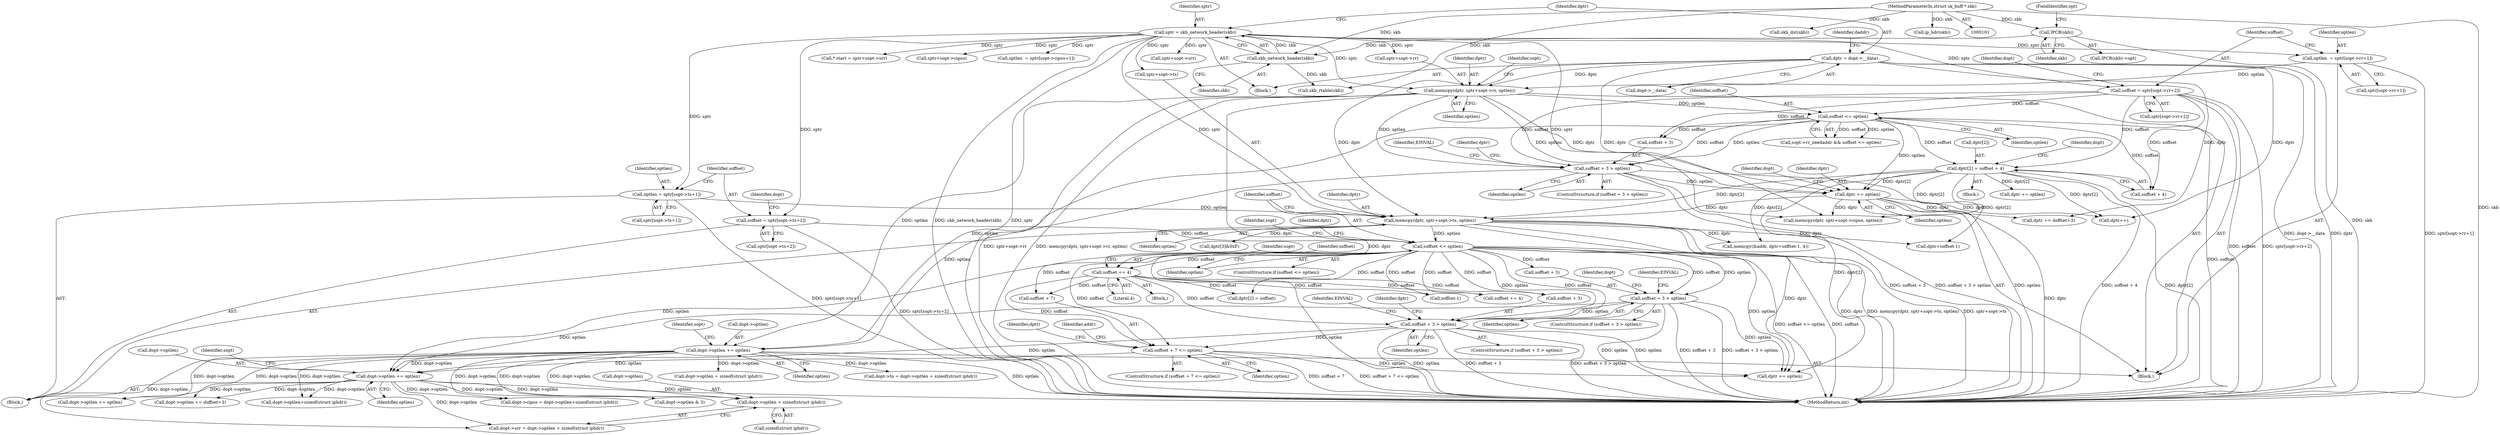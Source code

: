 digraph "0_linux_f6d8bd051c391c1c0458a30b2a7abcd939329259_16@API" {
"1000540" [label="(Call,dopt->optlen + sizeof(struct iphdr))"];
"1000382" [label="(Call,dopt->optlen += optlen)"];
"1000306" [label="(Call,soffset + 3 > optlen)"];
"1000297" [label="(Call,soffset += 4)"];
"1000274" [label="(Call,soffset <= optlen)"];
"1000246" [label="(Call,soffset = sptr[sopt->ts+2])"];
"1000138" [label="(Call,sptr = skb_network_header(skb))"];
"1000140" [label="(Call,skb_network_header(skb))"];
"1000121" [label="(Call,IPCB(skb))"];
"1000103" [label="(MethodParameterIn,struct sk_buff * skb)"];
"1000265" [label="(Call,memcpy(dptr, sptr+sopt->ts, optlen))"];
"1000224" [label="(Call,dptr += optlen)"];
"1000199" [label="(Call,soffset <= optlen)"];
"1000167" [label="(Call,soffset = sptr[sopt->rr+2])"];
"1000186" [label="(Call,memcpy(dptr, sptr+sopt->rr, optlen))"];
"1000142" [label="(Call,dptr = dopt->__data)"];
"1000158" [label="(Call,optlen  = sptr[sopt->rr+1])"];
"1000204" [label="(Call,soffset + 3 > optlen)"];
"1000212" [label="(Call,dptr[2] = soffset + 4)"];
"1000237" [label="(Call,optlen = sptr[sopt->ts+1])"];
"1000284" [label="(Call,soffset + 3 > optlen)"];
"1000339" [label="(Call,soffset + 7 <= optlen)"];
"1000227" [label="(Call,dopt->optlen += optlen)"];
"1000265" [label="(Call,memcpy(dptr, sptr+sopt->ts, optlen))"];
"1000382" [label="(Call,dopt->optlen += optlen)"];
"1000274" [label="(Call,soffset <= optlen)"];
"1000199" [label="(Call,soffset <= optlen)"];
"1000340" [label="(Call,soffset + 7)"];
"1000197" [label="(Identifier,sopt)"];
"1000288" [label="(Identifier,optlen)"];
"1000298" [label="(Identifier,soffset)"];
"1000120" [label="(Call,IPCB(skb)->opt)"];
"1000595" [label="(Call,dopt->optlen += optlen)"];
"1000376" [label="(Identifier,dptr)"];
"1000187" [label="(Identifier,dptr)"];
"1000383" [label="(Call,dopt->optlen)"];
"1000158" [label="(Call,optlen  = sptr[sopt->rr+1])"];
"1000586" [label="(Call,sptr+sopt->cipso)"];
"1000313" [label="(Identifier,EINVAL)"];
"1000360" [label="(Call,skb_dst(skb))"];
"1000601" [label="(Call,dopt->optlen & 3)"];
"1000139" [label="(Identifier,sptr)"];
"1000122" [label="(Identifier,skb)"];
"1000103" [label="(MethodParameterIn,struct sk_buff * skb)"];
"1000104" [label="(Block,)"];
"1000188" [label="(Call,sptr+sopt->rr)"];
"1000285" [label="(Call,soffset + 3)"];
"1000226" [label="(Identifier,optlen)"];
"1000307" [label="(Call,soffset + 3)"];
"1000204" [label="(Call,soffset + 3 > optlen)"];
"1000302" [label="(Identifier,sopt)"];
"1000478" [label="(Call,ip_hdr(skb))"];
"1000297" [label="(Call,soffset += 4)"];
"1000144" [label="(Call,dopt->__data)"];
"1000565" [label="(Call,optlen  = sptr[sopt->cipso+1])"];
"1000266" [label="(Identifier,dptr)"];
"1000275" [label="(Identifier,soffset)"];
"1000212" [label="(Call,dptr[2] = soffset + 4)"];
"1000205" [label="(Call,soffset + 3)"];
"1000236" [label="(Block,)"];
"1000178" [label="(Identifier,dopt)"];
"1000255" [label="(Call,dopt->ts = dopt->optlen + sizeof(struct iphdr))"];
"1000346" [label="(Call,memcpy(&addr, dptr+soffset-1, 4))"];
"1000536" [label="(Call,dopt->srr = dopt->optlen + sizeof(struct iphdr))"];
"1000541" [label="(Call,dopt->optlen)"];
"1000531" [label="(Call,dptr += doffset+3)"];
"1000150" [label="(Call,skb_rtable(skb))"];
"1000389" [label="(Identifier,sopt)"];
"1000227" [label="(Call,dopt->optlen += optlen)"];
"1000200" [label="(Identifier,soffset)"];
"1000349" [label="(Call,dptr+soffset-1)"];
"1000216" [label="(Call,soffset + 4)"];
"1000159" [label="(Identifier,optlen)"];
"1000546" [label="(Call,dopt->optlen += doffset+3)"];
"1000246" [label="(Call,soffset = sptr[sopt->ts+2])"];
"1000238" [label="(Identifier,optlen)"];
"1000224" [label="(Call,dptr += optlen)"];
"1000231" [label="(Identifier,optlen)"];
"1000259" [label="(Call,dopt->optlen + sizeof(struct iphdr))"];
"1000618" [label="(MethodReturn,int)"];
"1000280" [label="(Identifier,sopt)"];
"1000201" [label="(Identifier,optlen)"];
"1000234" [label="(Identifier,sopt)"];
"1000351" [label="(Call,soffset-1)"];
"1000393" [label="(Call,* start = sptr+sopt->srr)"];
"1000169" [label="(Call,sptr[sopt->rr+2])"];
"1000143" [label="(Identifier,dptr)"];
"1000160" [label="(Call,sptr[sopt->rr+1])"];
"1000386" [label="(Identifier,optlen)"];
"1000140" [label="(Call,skb_network_header(skb))"];
"1000142" [label="(Call,dptr = dopt->__data)"];
"1000395" [label="(Call,sptr+sopt->srr)"];
"1000221" [label="(Identifier,dopt)"];
"1000299" [label="(Literal,4)"];
"1000237" [label="(Call,optlen = sptr[sopt->ts+1])"];
"1000380" [label="(Identifier,dptr)"];
"1000578" [label="(Call,dopt->optlen+sizeof(struct iphdr))"];
"1000141" [label="(Identifier,skb)"];
"1000193" [label="(Identifier,optlen)"];
"1000379" [label="(Call,dptr += optlen)"];
"1000328" [label="(Call,soffset += 4)"];
"1000276" [label="(Identifier,optlen)"];
"1000186" [label="(Call,memcpy(dptr, sptr+sopt->rr, optlen))"];
"1000208" [label="(Identifier,optlen)"];
"1000257" [label="(Identifier,dopt)"];
"1000211" [label="(Identifier,EINVAL)"];
"1000272" [label="(Identifier,optlen)"];
"1000294" [label="(Identifier,dopt)"];
"1000239" [label="(Call,sptr[sopt->ts+1])"];
"1000310" [label="(Identifier,optlen)"];
"1000195" [label="(Call,sopt->rr_needaddr && soffset <= optlen)"];
"1000348" [label="(Identifier,addr)"];
"1000214" [label="(Identifier,dptr)"];
"1000609" [label="(Call,dptr++)"];
"1000203" [label="(ControlStructure,if (soffset + 3 > optlen))"];
"1000574" [label="(Call,dopt->cipso = dopt->optlen+sizeof(struct iphdr))"];
"1000316" [label="(Call,dptr[3]&0xF)"];
"1000584" [label="(Call,memcpy(dptr, sptr+sopt->cipso, optlen))"];
"1000202" [label="(Block,)"];
"1000248" [label="(Call,sptr[sopt->ts+2])"];
"1000338" [label="(ControlStructure,if (soffset + 7 <= optlen))"];
"1000305" [label="(ControlStructure,if (soffset + 3 > optlen))"];
"1000343" [label="(Identifier,optlen)"];
"1000247" [label="(Identifier,soffset)"];
"1000283" [label="(ControlStructure,if (soffset + 3 > optlen))"];
"1000138" [label="(Call,sptr = skb_network_header(skb))"];
"1000267" [label="(Call,sptr+sopt->ts)"];
"1000291" [label="(Identifier,EINVAL)"];
"1000157" [label="(Block,)"];
"1000167" [label="(Call,soffset = sptr[sopt->rr+2])"];
"1000225" [label="(Identifier,dptr)"];
"1000284" [label="(Call,soffset + 3 > optlen)"];
"1000213" [label="(Call,dptr[2])"];
"1000123" [label="(FieldIdentifier,opt)"];
"1000168" [label="(Identifier,soffset)"];
"1000318" [label="(Identifier,dptr)"];
"1000540" [label="(Call,dopt->optlen + sizeof(struct iphdr))"];
"1000306" [label="(Call,soffset + 3 > optlen)"];
"1000282" [label="(Block,)"];
"1000339" [label="(Call,soffset + 7 <= optlen)"];
"1000544" [label="(Call,sizeof(struct iphdr))"];
"1000592" [label="(Call,dptr += optlen)"];
"1000273" [label="(ControlStructure,if (soffset <= optlen))"];
"1000228" [label="(Call,dopt->optlen)"];
"1000148" [label="(Identifier,daddr)"];
"1000229" [label="(Identifier,dopt)"];
"1000374" [label="(Call,dptr[2] = soffset)"];
"1000121" [label="(Call,IPCB(skb))"];
"1000540" -> "1000536"  [label="AST: "];
"1000540" -> "1000544"  [label="CFG: "];
"1000541" -> "1000540"  [label="AST: "];
"1000544" -> "1000540"  [label="AST: "];
"1000536" -> "1000540"  [label="CFG: "];
"1000382" -> "1000540"  [label="DDG: dopt->optlen"];
"1000227" -> "1000540"  [label="DDG: dopt->optlen"];
"1000382" -> "1000236"  [label="AST: "];
"1000382" -> "1000386"  [label="CFG: "];
"1000383" -> "1000382"  [label="AST: "];
"1000386" -> "1000382"  [label="AST: "];
"1000389" -> "1000382"  [label="CFG: "];
"1000382" -> "1000618"  [label="DDG: optlen"];
"1000306" -> "1000382"  [label="DDG: optlen"];
"1000339" -> "1000382"  [label="DDG: optlen"];
"1000274" -> "1000382"  [label="DDG: optlen"];
"1000284" -> "1000382"  [label="DDG: optlen"];
"1000227" -> "1000382"  [label="DDG: dopt->optlen"];
"1000382" -> "1000536"  [label="DDG: dopt->optlen"];
"1000382" -> "1000546"  [label="DDG: dopt->optlen"];
"1000382" -> "1000574"  [label="DDG: dopt->optlen"];
"1000382" -> "1000578"  [label="DDG: dopt->optlen"];
"1000382" -> "1000595"  [label="DDG: dopt->optlen"];
"1000382" -> "1000601"  [label="DDG: dopt->optlen"];
"1000306" -> "1000305"  [label="AST: "];
"1000306" -> "1000310"  [label="CFG: "];
"1000307" -> "1000306"  [label="AST: "];
"1000310" -> "1000306"  [label="AST: "];
"1000313" -> "1000306"  [label="CFG: "];
"1000318" -> "1000306"  [label="CFG: "];
"1000306" -> "1000618"  [label="DDG: optlen"];
"1000306" -> "1000618"  [label="DDG: soffset + 3"];
"1000306" -> "1000618"  [label="DDG: soffset + 3 > optlen"];
"1000297" -> "1000306"  [label="DDG: soffset"];
"1000274" -> "1000306"  [label="DDG: soffset"];
"1000274" -> "1000306"  [label="DDG: optlen"];
"1000284" -> "1000306"  [label="DDG: optlen"];
"1000306" -> "1000339"  [label="DDG: optlen"];
"1000306" -> "1000379"  [label="DDG: optlen"];
"1000297" -> "1000282"  [label="AST: "];
"1000297" -> "1000299"  [label="CFG: "];
"1000298" -> "1000297"  [label="AST: "];
"1000299" -> "1000297"  [label="AST: "];
"1000302" -> "1000297"  [label="CFG: "];
"1000274" -> "1000297"  [label="DDG: soffset"];
"1000297" -> "1000307"  [label="DDG: soffset"];
"1000297" -> "1000328"  [label="DDG: soffset"];
"1000297" -> "1000339"  [label="DDG: soffset"];
"1000297" -> "1000340"  [label="DDG: soffset"];
"1000297" -> "1000351"  [label="DDG: soffset"];
"1000297" -> "1000374"  [label="DDG: soffset"];
"1000274" -> "1000273"  [label="AST: "];
"1000274" -> "1000276"  [label="CFG: "];
"1000275" -> "1000274"  [label="AST: "];
"1000276" -> "1000274"  [label="AST: "];
"1000280" -> "1000274"  [label="CFG: "];
"1000380" -> "1000274"  [label="CFG: "];
"1000274" -> "1000618"  [label="DDG: soffset"];
"1000274" -> "1000618"  [label="DDG: soffset <= optlen"];
"1000246" -> "1000274"  [label="DDG: soffset"];
"1000265" -> "1000274"  [label="DDG: optlen"];
"1000274" -> "1000284"  [label="DDG: soffset"];
"1000274" -> "1000284"  [label="DDG: optlen"];
"1000274" -> "1000285"  [label="DDG: soffset"];
"1000274" -> "1000307"  [label="DDG: soffset"];
"1000274" -> "1000328"  [label="DDG: soffset"];
"1000274" -> "1000339"  [label="DDG: soffset"];
"1000274" -> "1000340"  [label="DDG: soffset"];
"1000274" -> "1000351"  [label="DDG: soffset"];
"1000274" -> "1000374"  [label="DDG: soffset"];
"1000274" -> "1000379"  [label="DDG: optlen"];
"1000246" -> "1000236"  [label="AST: "];
"1000246" -> "1000248"  [label="CFG: "];
"1000247" -> "1000246"  [label="AST: "];
"1000248" -> "1000246"  [label="AST: "];
"1000257" -> "1000246"  [label="CFG: "];
"1000246" -> "1000618"  [label="DDG: sptr[sopt->ts+2]"];
"1000138" -> "1000246"  [label="DDG: sptr"];
"1000138" -> "1000104"  [label="AST: "];
"1000138" -> "1000140"  [label="CFG: "];
"1000139" -> "1000138"  [label="AST: "];
"1000140" -> "1000138"  [label="AST: "];
"1000143" -> "1000138"  [label="CFG: "];
"1000138" -> "1000618"  [label="DDG: sptr"];
"1000138" -> "1000618"  [label="DDG: skb_network_header(skb)"];
"1000140" -> "1000138"  [label="DDG: skb"];
"1000138" -> "1000158"  [label="DDG: sptr"];
"1000138" -> "1000167"  [label="DDG: sptr"];
"1000138" -> "1000186"  [label="DDG: sptr"];
"1000138" -> "1000188"  [label="DDG: sptr"];
"1000138" -> "1000237"  [label="DDG: sptr"];
"1000138" -> "1000265"  [label="DDG: sptr"];
"1000138" -> "1000267"  [label="DDG: sptr"];
"1000138" -> "1000393"  [label="DDG: sptr"];
"1000138" -> "1000395"  [label="DDG: sptr"];
"1000138" -> "1000565"  [label="DDG: sptr"];
"1000138" -> "1000584"  [label="DDG: sptr"];
"1000138" -> "1000586"  [label="DDG: sptr"];
"1000140" -> "1000141"  [label="CFG: "];
"1000141" -> "1000140"  [label="AST: "];
"1000121" -> "1000140"  [label="DDG: skb"];
"1000103" -> "1000140"  [label="DDG: skb"];
"1000140" -> "1000150"  [label="DDG: skb"];
"1000121" -> "1000120"  [label="AST: "];
"1000121" -> "1000122"  [label="CFG: "];
"1000122" -> "1000121"  [label="AST: "];
"1000123" -> "1000121"  [label="CFG: "];
"1000121" -> "1000618"  [label="DDG: skb"];
"1000103" -> "1000121"  [label="DDG: skb"];
"1000103" -> "1000101"  [label="AST: "];
"1000103" -> "1000618"  [label="DDG: skb"];
"1000103" -> "1000150"  [label="DDG: skb"];
"1000103" -> "1000360"  [label="DDG: skb"];
"1000103" -> "1000478"  [label="DDG: skb"];
"1000265" -> "1000236"  [label="AST: "];
"1000265" -> "1000272"  [label="CFG: "];
"1000266" -> "1000265"  [label="AST: "];
"1000267" -> "1000265"  [label="AST: "];
"1000272" -> "1000265"  [label="AST: "];
"1000275" -> "1000265"  [label="CFG: "];
"1000265" -> "1000618"  [label="DDG: memcpy(dptr, sptr+sopt->ts, optlen)"];
"1000265" -> "1000618"  [label="DDG: sptr+sopt->ts"];
"1000265" -> "1000618"  [label="DDG: dptr"];
"1000224" -> "1000265"  [label="DDG: dptr"];
"1000212" -> "1000265"  [label="DDG: dptr[2]"];
"1000142" -> "1000265"  [label="DDG: dptr"];
"1000237" -> "1000265"  [label="DDG: optlen"];
"1000265" -> "1000316"  [label="DDG: dptr"];
"1000265" -> "1000346"  [label="DDG: dptr"];
"1000265" -> "1000349"  [label="DDG: dptr"];
"1000265" -> "1000379"  [label="DDG: dptr"];
"1000224" -> "1000157"  [label="AST: "];
"1000224" -> "1000226"  [label="CFG: "];
"1000225" -> "1000224"  [label="AST: "];
"1000226" -> "1000224"  [label="AST: "];
"1000229" -> "1000224"  [label="CFG: "];
"1000224" -> "1000618"  [label="DDG: dptr"];
"1000199" -> "1000224"  [label="DDG: optlen"];
"1000204" -> "1000224"  [label="DDG: optlen"];
"1000186" -> "1000224"  [label="DDG: optlen"];
"1000186" -> "1000224"  [label="DDG: dptr"];
"1000212" -> "1000224"  [label="DDG: dptr[2]"];
"1000224" -> "1000531"  [label="DDG: dptr"];
"1000224" -> "1000584"  [label="DDG: dptr"];
"1000224" -> "1000609"  [label="DDG: dptr"];
"1000199" -> "1000195"  [label="AST: "];
"1000199" -> "1000201"  [label="CFG: "];
"1000200" -> "1000199"  [label="AST: "];
"1000201" -> "1000199"  [label="AST: "];
"1000195" -> "1000199"  [label="CFG: "];
"1000199" -> "1000618"  [label="DDG: soffset"];
"1000199" -> "1000195"  [label="DDG: soffset"];
"1000199" -> "1000195"  [label="DDG: optlen"];
"1000167" -> "1000199"  [label="DDG: soffset"];
"1000186" -> "1000199"  [label="DDG: optlen"];
"1000199" -> "1000204"  [label="DDG: soffset"];
"1000199" -> "1000204"  [label="DDG: optlen"];
"1000199" -> "1000205"  [label="DDG: soffset"];
"1000199" -> "1000212"  [label="DDG: soffset"];
"1000199" -> "1000216"  [label="DDG: soffset"];
"1000199" -> "1000227"  [label="DDG: optlen"];
"1000167" -> "1000157"  [label="AST: "];
"1000167" -> "1000169"  [label="CFG: "];
"1000168" -> "1000167"  [label="AST: "];
"1000169" -> "1000167"  [label="AST: "];
"1000178" -> "1000167"  [label="CFG: "];
"1000167" -> "1000618"  [label="DDG: soffset"];
"1000167" -> "1000618"  [label="DDG: sptr[sopt->rr+2]"];
"1000167" -> "1000204"  [label="DDG: soffset"];
"1000167" -> "1000205"  [label="DDG: soffset"];
"1000167" -> "1000212"  [label="DDG: soffset"];
"1000167" -> "1000216"  [label="DDG: soffset"];
"1000186" -> "1000157"  [label="AST: "];
"1000186" -> "1000193"  [label="CFG: "];
"1000187" -> "1000186"  [label="AST: "];
"1000188" -> "1000186"  [label="AST: "];
"1000193" -> "1000186"  [label="AST: "];
"1000197" -> "1000186"  [label="CFG: "];
"1000186" -> "1000618"  [label="DDG: sptr+sopt->rr"];
"1000186" -> "1000618"  [label="DDG: memcpy(dptr, sptr+sopt->rr, optlen)"];
"1000186" -> "1000618"  [label="DDG: dptr"];
"1000142" -> "1000186"  [label="DDG: dptr"];
"1000158" -> "1000186"  [label="DDG: optlen"];
"1000186" -> "1000204"  [label="DDG: optlen"];
"1000186" -> "1000227"  [label="DDG: optlen"];
"1000142" -> "1000104"  [label="AST: "];
"1000142" -> "1000144"  [label="CFG: "];
"1000143" -> "1000142"  [label="AST: "];
"1000144" -> "1000142"  [label="AST: "];
"1000148" -> "1000142"  [label="CFG: "];
"1000142" -> "1000618"  [label="DDG: dopt->__data"];
"1000142" -> "1000618"  [label="DDG: dptr"];
"1000142" -> "1000531"  [label="DDG: dptr"];
"1000142" -> "1000584"  [label="DDG: dptr"];
"1000142" -> "1000609"  [label="DDG: dptr"];
"1000158" -> "1000157"  [label="AST: "];
"1000158" -> "1000160"  [label="CFG: "];
"1000159" -> "1000158"  [label="AST: "];
"1000160" -> "1000158"  [label="AST: "];
"1000168" -> "1000158"  [label="CFG: "];
"1000158" -> "1000618"  [label="DDG: sptr[sopt->rr+1]"];
"1000204" -> "1000203"  [label="AST: "];
"1000204" -> "1000208"  [label="CFG: "];
"1000205" -> "1000204"  [label="AST: "];
"1000208" -> "1000204"  [label="AST: "];
"1000211" -> "1000204"  [label="CFG: "];
"1000214" -> "1000204"  [label="CFG: "];
"1000204" -> "1000618"  [label="DDG: optlen"];
"1000204" -> "1000618"  [label="DDG: soffset + 3"];
"1000204" -> "1000618"  [label="DDG: soffset + 3 > optlen"];
"1000204" -> "1000227"  [label="DDG: optlen"];
"1000212" -> "1000202"  [label="AST: "];
"1000212" -> "1000216"  [label="CFG: "];
"1000213" -> "1000212"  [label="AST: "];
"1000216" -> "1000212"  [label="AST: "];
"1000221" -> "1000212"  [label="CFG: "];
"1000212" -> "1000618"  [label="DDG: soffset + 4"];
"1000212" -> "1000618"  [label="DDG: dptr[2]"];
"1000212" -> "1000346"  [label="DDG: dptr[2]"];
"1000212" -> "1000349"  [label="DDG: dptr[2]"];
"1000212" -> "1000379"  [label="DDG: dptr[2]"];
"1000212" -> "1000584"  [label="DDG: dptr[2]"];
"1000212" -> "1000592"  [label="DDG: dptr[2]"];
"1000212" -> "1000609"  [label="DDG: dptr[2]"];
"1000237" -> "1000236"  [label="AST: "];
"1000237" -> "1000239"  [label="CFG: "];
"1000238" -> "1000237"  [label="AST: "];
"1000239" -> "1000237"  [label="AST: "];
"1000247" -> "1000237"  [label="CFG: "];
"1000237" -> "1000618"  [label="DDG: sptr[sopt->ts+1]"];
"1000284" -> "1000283"  [label="AST: "];
"1000284" -> "1000288"  [label="CFG: "];
"1000285" -> "1000284"  [label="AST: "];
"1000288" -> "1000284"  [label="AST: "];
"1000291" -> "1000284"  [label="CFG: "];
"1000294" -> "1000284"  [label="CFG: "];
"1000284" -> "1000618"  [label="DDG: soffset + 3"];
"1000284" -> "1000618"  [label="DDG: soffset + 3 > optlen"];
"1000284" -> "1000618"  [label="DDG: optlen"];
"1000284" -> "1000379"  [label="DDG: optlen"];
"1000339" -> "1000338"  [label="AST: "];
"1000339" -> "1000343"  [label="CFG: "];
"1000340" -> "1000339"  [label="AST: "];
"1000343" -> "1000339"  [label="AST: "];
"1000348" -> "1000339"  [label="CFG: "];
"1000376" -> "1000339"  [label="CFG: "];
"1000339" -> "1000618"  [label="DDG: soffset + 7 <= optlen"];
"1000339" -> "1000618"  [label="DDG: soffset + 7"];
"1000339" -> "1000379"  [label="DDG: optlen"];
"1000227" -> "1000157"  [label="AST: "];
"1000227" -> "1000231"  [label="CFG: "];
"1000228" -> "1000227"  [label="AST: "];
"1000231" -> "1000227"  [label="AST: "];
"1000234" -> "1000227"  [label="CFG: "];
"1000227" -> "1000618"  [label="DDG: optlen"];
"1000227" -> "1000255"  [label="DDG: dopt->optlen"];
"1000227" -> "1000259"  [label="DDG: dopt->optlen"];
"1000227" -> "1000536"  [label="DDG: dopt->optlen"];
"1000227" -> "1000546"  [label="DDG: dopt->optlen"];
"1000227" -> "1000574"  [label="DDG: dopt->optlen"];
"1000227" -> "1000578"  [label="DDG: dopt->optlen"];
"1000227" -> "1000595"  [label="DDG: dopt->optlen"];
"1000227" -> "1000601"  [label="DDG: dopt->optlen"];
}
